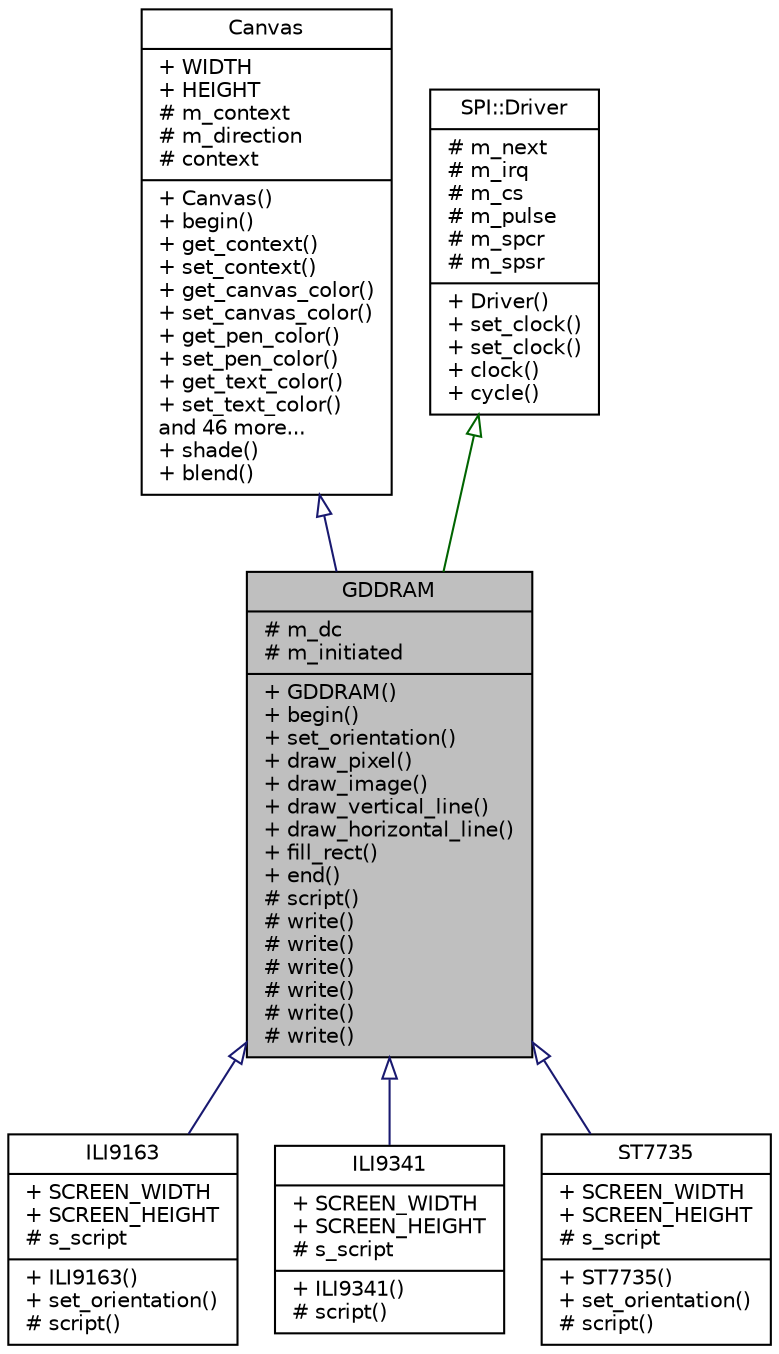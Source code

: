 digraph "GDDRAM"
{
  edge [fontname="Helvetica",fontsize="10",labelfontname="Helvetica",labelfontsize="10"];
  node [fontname="Helvetica",fontsize="10",shape=record];
  Node1 [label="{GDDRAM\n|# m_dc\l# m_initiated\l|+ GDDRAM()\l+ begin()\l+ set_orientation()\l+ draw_pixel()\l+ draw_image()\l+ draw_vertical_line()\l+ draw_horizontal_line()\l+ fill_rect()\l+ end()\l# script()\l# write()\l# write()\l# write()\l# write()\l# write()\l# write()\l}",height=0.2,width=0.4,color="black", fillcolor="grey75", style="filled", fontcolor="black"];
  Node2 -> Node1 [dir="back",color="midnightblue",fontsize="10",style="solid",arrowtail="onormal",fontname="Helvetica"];
  Node2 [label="{Canvas\n|+ WIDTH\l+ HEIGHT\l# m_context\l# m_direction\l# context\l|+ Canvas()\l+ begin()\l+ get_context()\l+ set_context()\l+ get_canvas_color()\l+ set_canvas_color()\l+ get_pen_color()\l+ set_pen_color()\l+ get_text_color()\l+ set_text_color()\land 46 more...\l+ shade()\l+ blend()\l}",height=0.2,width=0.4,color="black", fillcolor="white", style="filled",URL="$d5/d70/classCanvas.html"];
  Node3 -> Node1 [dir="back",color="darkgreen",fontsize="10",style="solid",arrowtail="onormal",fontname="Helvetica"];
  Node3 [label="{SPI::Driver\n|# m_next\l# m_irq\l# m_cs\l# m_pulse\l# m_spcr\l# m_spsr\l|+ Driver()\l+ set_clock()\l+ set_clock()\l+ clock()\l+ cycle()\l}",height=0.2,width=0.4,color="black", fillcolor="white", style="filled",URL="$dc/dd2/classSPI_1_1Driver.html"];
  Node1 -> Node4 [dir="back",color="midnightblue",fontsize="10",style="solid",arrowtail="onormal",fontname="Helvetica"];
  Node4 [label="{ILI9163\n|+ SCREEN_WIDTH\l+ SCREEN_HEIGHT\l# s_script\l|+ ILI9163()\l+ set_orientation()\l# script()\l}",height=0.2,width=0.4,color="black", fillcolor="white", style="filled",URL="$d1/d5a/classILI9163.html"];
  Node1 -> Node5 [dir="back",color="midnightblue",fontsize="10",style="solid",arrowtail="onormal",fontname="Helvetica"];
  Node5 [label="{ILI9341\n|+ SCREEN_WIDTH\l+ SCREEN_HEIGHT\l# s_script\l|+ ILI9341()\l# script()\l}",height=0.2,width=0.4,color="black", fillcolor="white", style="filled",URL="$d9/db3/classILI9341.html"];
  Node1 -> Node6 [dir="back",color="midnightblue",fontsize="10",style="solid",arrowtail="onormal",fontname="Helvetica"];
  Node6 [label="{ST7735\n|+ SCREEN_WIDTH\l+ SCREEN_HEIGHT\l# s_script\l|+ ST7735()\l+ set_orientation()\l# script()\l}",height=0.2,width=0.4,color="black", fillcolor="white", style="filled",URL="$dc/d6e/classST7735.html"];
}
